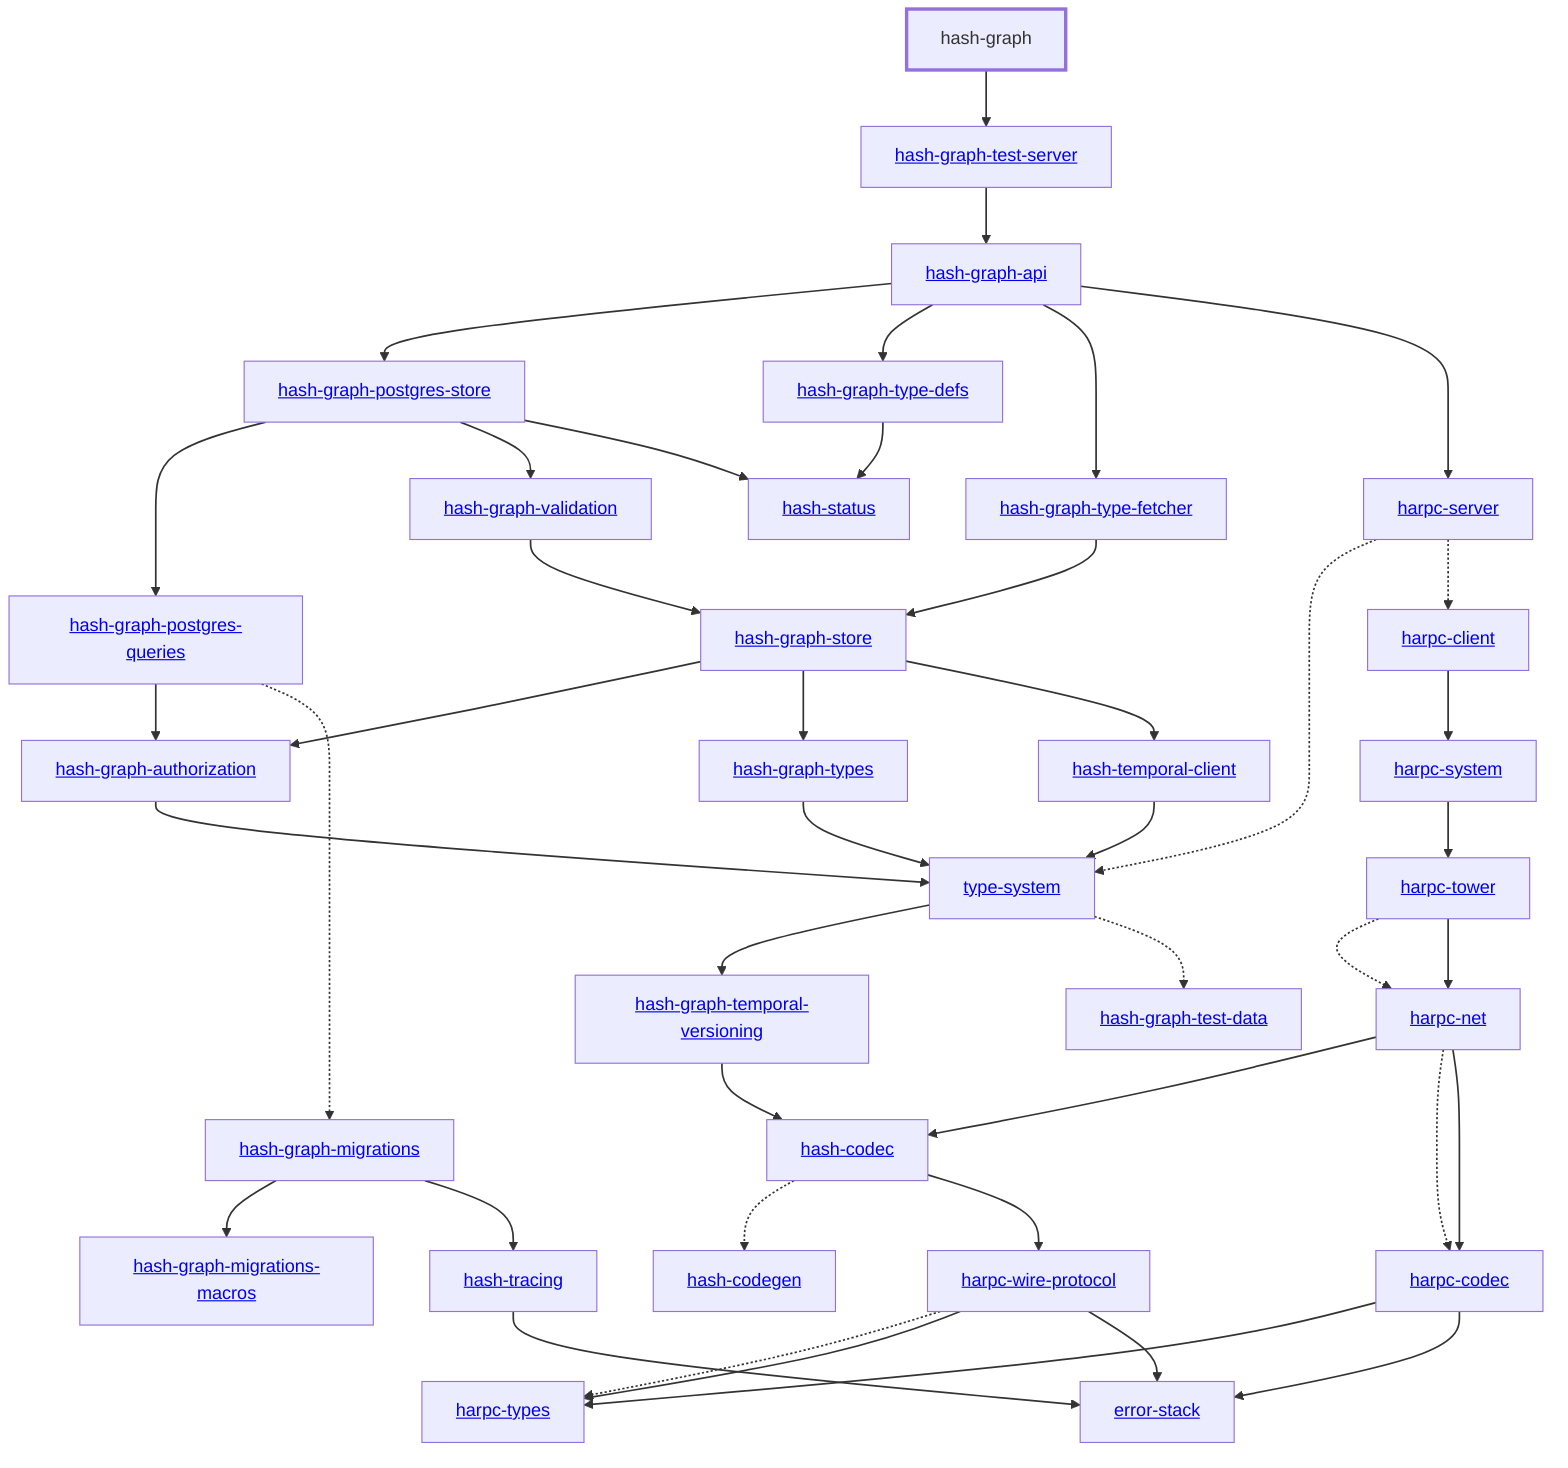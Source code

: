 graph TD
    linkStyle default stroke-width:1.5px
    classDef default stroke-width:1px
    classDef root stroke-width:3px
    classDef dev stroke-width:1px
    classDef build stroke-width:1px
    %% Legend
    %% --> : Normal dependency
    %% -.-> : Dev dependency
    %% ---> : Build dependency
    0[hash-graph]
    class 0 root
    1[<a href="../type_system">type-system</a>]
    2[<a href="../hash_codec">hash-codec</a>]
    3[<a href="../hash_codegen">hash-codegen</a>]
    4[<a href="../hash_graph_api">hash-graph-api</a>]
    5[<a href="../hash_graph_authorization">hash-graph-authorization</a>]
    6[<a href="../hash_graph_migrations">hash-graph-migrations</a>]
    7[<a href="../hash_graph_migrations_macros">hash-graph-migrations-macros</a>]
    8[<a href="../hash_graph_postgres_queries">hash-graph-postgres-queries</a>]
    9[<a href="../hash_graph_postgres_store">hash-graph-postgres-store</a>]
    10[<a href="../hash_graph_store">hash-graph-store</a>]
    11[<a href="../hash_graph_temporal_versioning">hash-graph-temporal-versioning</a>]
    12[<a href="../hash_graph_test_server">hash-graph-test-server</a>]
    13[<a href="../hash_graph_type_defs">hash-graph-type-defs</a>]
    14[<a href="../hash_graph_type_fetcher">hash-graph-type-fetcher</a>]
    15[<a href="../hash_graph_types">hash-graph-types</a>]
    16[<a href="../hash_graph_validation">hash-graph-validation</a>]
    17[<a href="../harpc_client">harpc-client</a>]
    18[<a href="../harpc_codec">harpc-codec</a>]
    19[<a href="../harpc_net">harpc-net</a>]
    20[<a href="../harpc_server">harpc-server</a>]
    21[<a href="../harpc_system">harpc-system</a>]
    22[<a href="../harpc_tower">harpc-tower</a>]
    23[<a href="../harpc_types">harpc-types</a>]
    24[<a href="../harpc_wire_protocol">harpc-wire-protocol</a>]
    25[<a href="../hash_status">hash-status</a>]
    26[<a href="../hash_temporal_client">hash-temporal-client</a>]
    27[<a href="../hash_tracing">hash-tracing</a>]
    28[<a href="../error_stack">error-stack</a>]
    29[<a href="../hash_graph_test_data">hash-graph-test-data</a>]
    0 --> 12
    1 --> 11
    1 -.-> 29
    2 -.-> 3
    2 --> 24
    4 --> 9
    4 --> 13
    4 --> 14
    4 --> 20
    5 --> 1
    6 --> 7
    6 --> 27
    8 --> 5
    8 -.-> 6
    9 --> 8
    9 --> 16
    9 --> 25
    10 --> 5
    10 --> 15
    10 --> 26
    11 --> 2
    12 --> 4
    13 --> 25
    14 --> 10
    15 --> 1
    16 --> 10
    17 --> 21
    18 --> 23
    18 --> 28
    19 --> 2
    19 -.-> 18
    19 --> 18
    20 -.-> 1
    20 -.-> 17
    21 --> 22
    22 -.-> 19
    22 --> 19
    24 -.-> 23
    24 --> 23
    24 --> 28
    26 --> 1
    27 --> 28